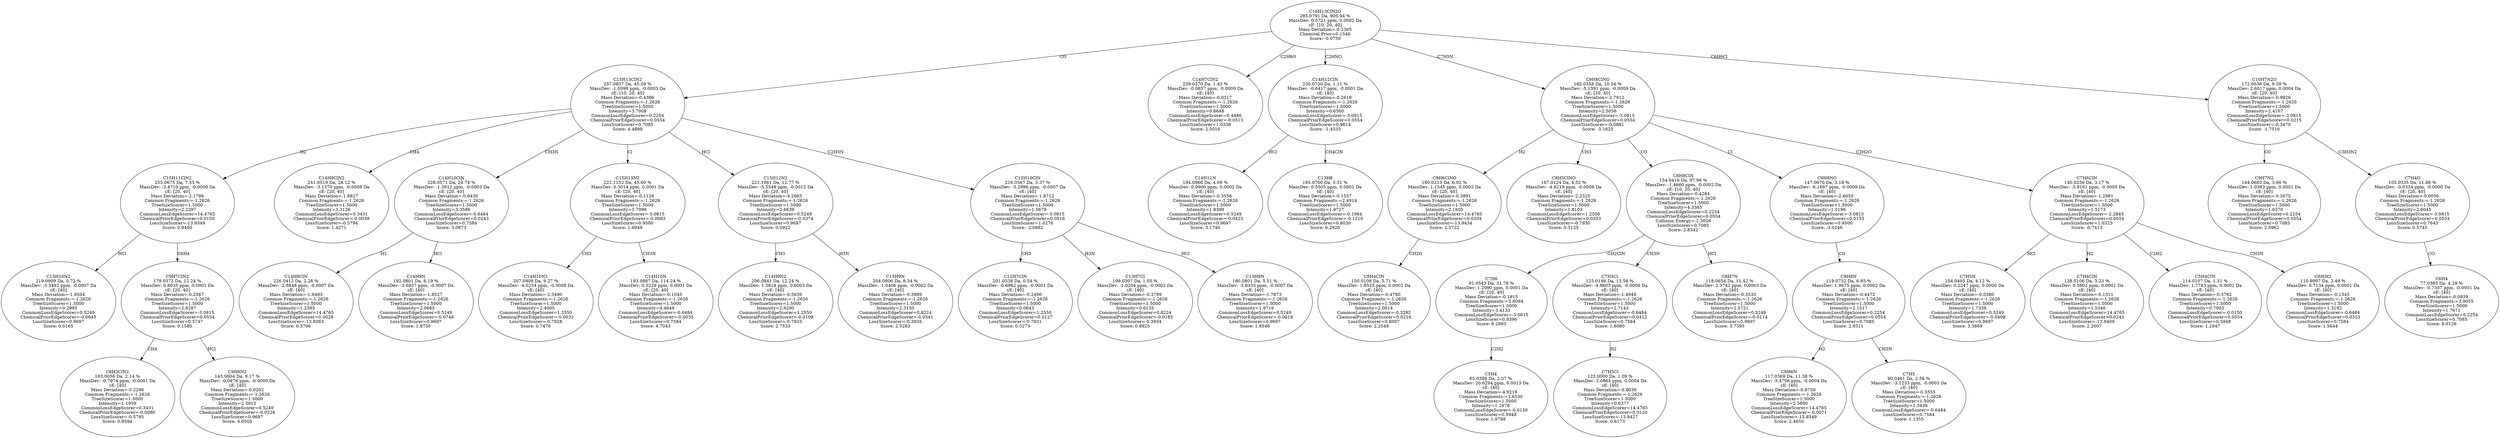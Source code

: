 strict digraph {
v1 [label="C15H10N2\n219.0909 Da, 0.72 %\nMassDev: -3.3492 ppm, -0.0007 Da\ncE: [40]\nMass Deviation=-1.9504\nCommon Fragments:=-1.2626\nTreeSizeScorer=1.5000\nIntensity=0.2995\nCommonLossEdgeScorer=0.5249\nChemicalPriorEdgeScorer=-0.0645\nLossSizeScorer=0.9697\nScore: 0.0165"];
v2 [label="C8H3ClN2\n163.0056 Da, 2.14 %\nMassDev: -0.7974 ppm, -0.0001 Da\ncE: [40]\nMass Deviation=-0.2296\nCommon Fragments:=-1.2626\nTreeSizeScorer=1.5000\nIntensity=1.1959\nCommonLossEdgeScorer=0.3431\nChemicalPriorEdgeScorer=-0.0080\nLossSizeScorer=-0.5795\nScore: 0.9594"];
v3 [label="C9H6N2\n143.0604 Da, 9.17 %\nMassDev: -0.0876 ppm, -0.0000 Da\ncE: [40]\nMass Deviation=-0.0202\nCommon Fragments:=-1.2626\nTreeSizeScorer=1.5000\nIntensity=2.3915\nCommonLossEdgeScorer=0.5249\nChemicalPriorEdgeScorer=-0.0528\nLossSizeScorer=0.9697\nScore: 4.0505"];
v4 [label="C9H7ClN2\n179.0372 Da, 12.24 %\nMassDev: 0.8035 ppm, 0.0001 Da\ncE: [20, 40]\nMass Deviation=-0.2567\nCommon Fragments:=-1.2626\nTreeSizeScorer=1.5000\nIntensity=2.6287\nCommonLossEdgeScorer=-3.0815\nChemicalPriorEdgeScorer=0.0554\nLossSizeScorer=0.5747\nScore: 0.1580"];
v5 [label="C15H11ClN2\n255.0675 Da, 7.53 %\nMassDev: -3.4710 ppm, -0.0009 Da\ncE: [20, 40]\nMass Deviation=-2.1786\nCommon Fragments:=-1.2626\nTreeSizeScorer=1.5000\nIntensity=2.2297\nCommonLossEdgeScorer=14.4765\nChemicalPriorEdgeScorer=0.0150\nLossSizeScorer=-13.9349\nScore: 0.8450"];
v6 [label="C14H9ClN2\n241.0519 Da, 28.12 %\nMassDev: -3.1370 ppm, -0.0008 Da\ncE: [20, 40]\nMass Deviation=-1.8827\nCommon Fragments:=-1.2626\nTreeSizeScorer=1.5000\nIntensity=3.3126\nCommonLossEdgeScorer=0.3431\nChemicalPriorEdgeScorer=-0.0039\nLossSizeScorer=-0.5794\nScore: 1.4271"];
v7 [label="C14H8ClN\n226.0412 Da, 2.26 %\nMassDev: -2.8848 ppm, -0.0007 Da\ncE: [40]\nMass Deviation=-1.6493\nCommon Fragments:=-1.2626\nTreeSizeScorer=1.5000\nIntensity=1.2395\nCommonLossEdgeScorer=14.4765\nChemicalPriorEdgeScorer=0.0028\nLossSizeScorer=-13.9363\nScore: 0.3706"];
v8 [label="C14H9N\n192.0801 Da, 6.19 %\nMassDev: -3.6857 ppm, -0.0007 Da\ncE: [40]\nMass Deviation=-1.8527\nCommon Fragments:=-1.2626\nTreeSizeScorer=1.5000\nIntensity=2.0685\nCommonLossEdgeScorer=0.5249\nChemicalPriorEdgeScorer=-0.0748\nLossSizeScorer=0.9697\nScore: 1.8730"];
v9 [label="C14H10ClN\n228.0571 Da, 29.74 %\nMassDev: -1.3912 ppm, -0.0003 Da\ncE: [20, 40]\nMass Deviation=-0.6430\nCommon Fragments:=-1.2626\nTreeSizeScorer=1.5000\nIntensity=3.3586\nCommonLossEdgeScorer=-0.6484\nChemicalPriorEdgeScorer=0.0243\nLossSizeScorer=0.7584\nScore: 3.0873"];
v10 [label="C14H10N2\n207.0908 Da, 9.27 %\nMassDev: -4.0254 ppm, -0.0008 Da\ncE: [40]\nMass Deviation=-2.3490\nCommon Fragments:=-1.2626\nTreeSizeScorer=1.5000\nIntensity=2.4005\nCommonLossEdgeScorer=1.2550\nChemicalPriorEdgeScorer=-0.0032\nLossSizeScorer=-0.7928\nScore: 0.7479"];
v11 [label="C14H10N\n193.0887 Da, 114.24 %\nMassDev: 0.3229 ppm, 0.0001 Da\ncE: [20, 40]\nMass Deviation=-0.1045\nCommon Fragments:=-1.2626\nTreeSizeScorer=1.5000\nIntensity=4.4649\nCommonLossEdgeScorer=-0.6484\nChemicalPriorEdgeScorer=-0.0035\nLossSizeScorer=0.7584\nScore: 4.7043"];
v12 [label="C15H13N2\n222.1152 Da, 45.60 %\nMassDev: 0.3014 ppm, 0.0001 Da\ncE: [20, 40]\nMass Deviation=-0.1126\nCommon Fragments:=-1.2626\nTreeSizeScorer=1.5000\nIntensity=3.7099\nCommonLossEdgeScorer=-3.0815\nChemicalPriorEdgeScorer=-0.0083\nLossSizeScorer=0.9500\nScore: 1.6949"];
v13 [label="C14H9N2\n206.0841 Da, 12.24 %\nMassDev: 1.3818 ppm, 0.0003 Da\ncE: [40]\nMass Deviation=-0.5639\nCommon Fragments:=-1.2626\nTreeSizeScorer=1.5000\nIntensity=2.6290\nCommonLossEdgeScorer=1.2550\nChemicalPriorEdgeScorer=-0.0108\nLossSizeScorer=-0.7933\nScore: 2.7533"];
v14 [label="C15H9N\n204.0806 Da, 8.34 %\nMassDev: -1.0406 ppm, -0.0002 Da\ncE: [40]\nMass Deviation=-0.3989\nCommon Fragments:=-1.2626\nTreeSizeScorer=1.5000\nIntensity=2.3130\nCommonLossEdgeScorer=0.8224\nChemicalPriorEdgeScorer=-0.0541\nLossSizeScorer=-0.3935\nScore: 2.5263"];
v15 [label="C15H12N2\n221.1061 Da, 12.77 %\nMassDev: -5.5548 ppm, -0.0012 Da\ncE: [20, 40]\nMass Deviation=-4.2663\nCommon Fragments:=-1.2626\nTreeSizeScorer=1.5000\nIntensity=2.6639\nCommonLossEdgeScorer=0.5249\nChemicalPriorEdgeScorer=-0.0374\nLossSizeScorer=0.9697\nScore: 0.0922"];
v16 [label="C12H7ClN\n201.0338 Da, 0.54 %\nMassDev: -0.6962 ppm, -0.0001 Da\ncE: [40]\nMass Deviation=-0.2490\nCommon Fragments:=-1.2626\nTreeSizeScorer=1.5000\nIntensity=0.0643\nCommonLossEdgeScorer=1.2550\nChemicalPriorEdgeScorer=0.0127\nLossSizeScorer=-0.7931\nScore: 0.5273"];
v17 [label="C13H7Cl\n199.0307 Da, 1.05 %\nMassDev: -1.0204 ppm, -0.0002 Da\ncE: [40]\nMass Deviation=-0.3789\nCommon Fragments:=-1.2626\nTreeSizeScorer=1.5000\nIntensity=0.6135\nCommonLossEdgeScorer=0.8224\nChemicalPriorEdgeScorer=-0.0185\nLossSizeScorer=-0.3934\nScore: 0.8825"];
v18 [label="C13H9N\n180.0801 Da, 5.51 %\nMassDev: -3.8333 ppm, -0.0007 Da\ncE: [40]\nMass Deviation=-1.7873\nCommon Fragments:=-1.2626\nTreeSizeScorer=1.5000\nIntensity=1.9719\nCommonLossEdgeScorer=0.5249\nChemicalPriorEdgeScorer=-0.0619\nLossSizeScorer=0.9697\nScore: 1.8546"];
v19 [label="C13H10ClN\n216.0567 Da, 3.37 %\nMassDev: -3.2996 ppm, -0.0007 Da\ncE: [40]\nMass Deviation=-1.8712\nCommon Fragments:=-1.2626\nTreeSizeScorer=1.5000\nIntensity=1.5679\nCommonLossEdgeScorer=-3.0815\nChemicalPriorEdgeScorer=0.0516\nLossSizeScorer=1.0276\nScore: -2.0682"];
v20 [label="C15H13ClN2\n257.0837 Da, 45.09 %\nMassDev: -1.0098 ppm, -0.0003 Da\ncE: [10, 20, 40]\nMass Deviation=-0.4386\nCommon Fragments:=-1.2626\nTreeSizeScorer=1.5000\nIntensity=3.7008\nCommonLossEdgeScorer=0.2254\nChemicalPriorEdgeScorer=0.0554\nLossSizeScorer=0.7085\nScore: 4.4889"];
v21 [label="C14H7ClN2\n239.0370 Da, 1.43 %\nMassDev: -0.0857 ppm, -0.0000 Da\ncE: [40]\nMass Deviation=-0.0317\nCommon Fragments:=-1.2626\nTreeSizeScorer=1.5000\nIntensity=0.8648\nCommonLossEdgeScorer=0.4486\nChemicalPriorEdgeScorer=-0.0513\nLossSizeScorer=1.0338\nScore: 2.5016"];
v22 [label="C14H11N\n194.0966 Da, 4.69 %\nMassDev: 0.9900 ppm, 0.0002 Da\ncE: [40]\nMass Deviation=-0.3556\nCommon Fragments:=-1.2626\nTreeSizeScorer=1.5000\nIntensity=1.8399\nCommonLossEdgeScorer=0.5249\nChemicalPriorEdgeScorer=-0.0423\nLossSizeScorer=0.9697\nScore: 3.1740"];
v23 [label="C13H8\n165.0700 Da, 5.51 %\nMassDev: 0.5505 ppm, 0.0001 Da\ncE: [40]\nMass Deviation=-0.1557\nCommon Fragments:=2.4914\nTreeSizeScorer=1.5000\nIntensity=1.9727\nCommonLossEdgeScorer=-0.1984\nChemicalPriorEdgeScorer=-0.1210\nLossSizeScorer=0.8030\nScore: 6.2920"];
v24 [label="C14H12ClN\n230.0730 Da, 1.11 %\nMassDev: -0.6417 ppm, -0.0001 Da\ncE: [40]\nMass Deviation=-0.2619\nCommon Fragments:=-1.2626\nTreeSizeScorer=1.5000\nIntensity=0.6560\nCommonLossEdgeScorer=-3.0815\nChemicalPriorEdgeScorer=0.0554\nLossSizeScorer=0.9614\nScore: -1.4333"];
v25 [label="C8H4ClN\n150.0108 Da, 5.71 %\nMassDev: 1.6525 ppm, 0.0002 Da\ncE: [40]\nMass Deviation=-0.4780\nCommon Fragments:=-1.2626\nTreeSizeScorer=1.5000\nIntensity=2.0014\nCommonLossEdgeScorer=-0.3282\nChemicalPriorEdgeScorer=0.0216\nLossSizeScorer=0.8007\nScore: 2.2549"];
v26 [label="C9H6ClNO\n180.0213 Da, 6.92 %\nMassDev: 1.1545 ppm, 0.0002 Da\ncE: [20, 40]\nMass Deviation=-0.3891\nCommon Fragments:=-1.2626\nTreeSizeScorer=1.5000\nIntensity=2.1605\nCommonLossEdgeScorer=14.4765\nChemicalPriorEdgeScorer=0.0304\nLossSizeScorer=-13.9434\nScore: 2.5722"];
v27 [label="C8H5ClNO\n167.0124 Da, 4.52 %\nMassDev: -4.8219 ppm, -0.0008 Da\ncE: [40]\nMass Deviation=-2.2325\nCommon Fragments:=-1.2626\nTreeSizeScorer=1.5000\nIntensity=1.8103\nCommonLossEdgeScorer=1.2550\nChemicalPriorEdgeScorer=0.0353\nLossSizeScorer=-0.7930\nScore: 0.3125"];
v28 [label="C5H4\n65.0399 Da, 2.07 %\nMassDev: 20.6294 ppm, 0.0013 Da\ncE: [40]\nMass Deviation=-4.9218\nCommon Fragments:=3.6530\nTreeSizeScorer=1.5000\nIntensity=1.1678\nCommonLossEdgeScorer=-0.0150\nLossSizeScorer=0.5948\nScore: 1.9788"];
v29 [label="C7H6\n91.0543 Da, 31.78 %\nMassDev: 1.2090 ppm, 0.0001 Da\ncE: [20, 40]\nMass Deviation=-0.1915\nCommon Fragments:=3.8094\nTreeSizeScorer=1.5000\nIntensity=3.4133\nCommonLossEdgeScorer=-3.0815\nLossSizeScorer=0.8396\nScore: 6.2893"];
v30 [label="C7H3Cl\n123.0000 Da, 1.09 %\nMassDev: 3.0864 ppm, 0.0004 Da\ncE: [40]\nMass Deviation=-0.8036\nCommon Fragments:=-1.2626\nTreeSizeScorer=1.5000\nIntensity=0.6377\nCommonLossEdgeScorer=14.4765\nChemicalPriorEdgeScorer=0.0120\nLossSizeScorer=-13.9427\nScore: 0.6173"];
v31 [label="C7H5Cl\n125.0146 Da, 13.58 %\nMassDev: -4.8603 ppm, -0.0006 Da\ncE: [40]\nMass Deviation=-1.4949\nCommon Fragments:=-1.2626\nTreeSizeScorer=1.5000\nIntensity=2.7143\nCommonLossEdgeScorer=-0.6484\nChemicalPriorEdgeScorer=0.0412\nLossSizeScorer=0.7584\nScore: 1.6080"];
v32 [label="C8H7N\n118.0654 Da, 11.42 %\nMassDev: 2.3742 ppm, 0.0003 Da\ncE: [40]\nMass Deviation=-0.5533\nCommon Fragments:=-1.2626\nTreeSizeScorer=1.5000\nIntensity=2.5721\nCommonLossEdgeScorer=0.5249\nChemicalPriorEdgeScorer=-0.0114\nLossSizeScorer=0.9697\nScore: 3.7393"];
v33 [label="C8H8ClN\n154.0416 Da, 97.96 %\nMassDev: -1.4660 ppm, -0.0002 Da\ncE: [10, 20, 40]\nMass Deviation=-0.4284\nCommon Fragments:=-1.2626\nTreeSizeScorer=1.5000\nIntensity=4.3385\nCommonLossEdgeScorer=0.2254\nChemicalPriorEdgeScorer=0.0554\nCollision Energy=-2.3026\nLossSizeScorer=0.7085\nScore: 2.8342"];
v34 [label="C8H6N\n117.0569 Da, 11.38 %\nMassDev: -3.4706 ppm, -0.0004 Da\ncE: [40]\nMass Deviation=-0.8759\nCommon Fragments:=-1.2626\nTreeSizeScorer=1.5000\nIntensity=2.5690\nCommonLossEdgeScorer=14.4765\nChemicalPriorEdgeScorer=-0.0071\nLossSizeScorer=-13.9349\nScore: 2.4650"];
v35 [label="C7H5\n90.0461 Da, 2.56 %\nMassDev: -3.1233 ppm, -0.0003 Da\ncE: [40]\nMass Deviation=-0.5555\nCommon Fragments:=-1.2626\nTreeSizeScorer=1.5000\nIntensity=1.3436\nCommonLossEdgeScorer=-0.6484\nLossSizeScorer=0.7584\nScore: 1.1355"];
v36 [label="C8H8N\n119.0732 Da, 6.85 %\nMassDev: 1.9675 ppm, 0.0002 Da\ncE: [40]\nMass Deviation=-0.4472\nCommon Fragments:=-1.2626\nTreeSizeScorer=1.5000\nIntensity=2.1517\nCommonLossEdgeScorer=0.2254\nChemicalPriorEdgeScorer=0.0554\nLossSizeScorer=0.7085\nScore: 2.9311"];
v37 [label="C9H8NO\n147.0670 Da, 3.18 %\nMassDev: -6.1697 ppm, -0.0009 Da\ncE: [40]\nMass Deviation=-2.6655\nCommon Fragments:=-1.2626\nTreeSizeScorer=1.5000\nIntensity=1.5196\nCommonLossEdgeScorer=-3.0815\nChemicalPriorEdgeScorer=0.0153\nLossSizeScorer=0.9500\nScore: -3.0246"];
v38 [label="C7H5N\n104.0495 Da, 4.12 %\nMassDev: 0.2247 ppm, 0.0000 Da\ncE: [40]\nMass Deviation=-0.0380\nCommon Fragments:=-1.2626\nTreeSizeScorer=1.5000\nIntensity=1.7338\nCommonLossEdgeScorer=0.5249\nChemicalPriorEdgeScorer=-0.0408\nLossSizeScorer=0.9697\nScore: 3.3869"];
v39 [label="C7H4ClN\n138.0106 Da, 3.23 %\nMassDev: 0.5602 ppm, 0.0001 Da\ncE: [40]\nMass Deviation=-0.1311\nCommon Fragments:=-1.2626\nTreeSizeScorer=1.5000\nIntensity=1.5346\nCommonLossEdgeScorer=14.4765\nChemicalPriorEdgeScorer=0.0243\nLossSizeScorer=-13.9409\nScore: 2.2007"];
v40 [label="C5H4ClN\n114.0107 Da, 1.31 %\nMassDev: 1.7783 ppm, 0.0002 Da\ncE: [40]\nMass Deviation=-0.3782\nCommon Fragments:=-1.2626\nTreeSizeScorer=1.5000\nIntensity=0.7903\nCommonLossEdgeScorer=-0.0150\nChemicalPriorEdgeScorer=0.0554\nLossSizeScorer=0.5948\nScore: 1.2847"];
v41 [label="C6H3Cl\n110.9997 Da, 2.49 %\nMassDev: 0.7134 ppm, 0.0001 Da\ncE: [40]\nMass Deviation=-0.1345\nCommon Fragments:=-1.2626\nTreeSizeScorer=1.5000\nIntensity=1.3192\nCommonLossEdgeScorer=-0.6484\nChemicalPriorEdgeScorer=0.0323\nLossSizeScorer=0.7584\nScore: 1.5644"];
v42 [label="C7H6ClN\n140.0256 Da, 3.17 %\nMassDev: -3.9161 ppm, -0.0005 Da\ncE: [40]\nMass Deviation=-1.2991\nCommon Fragments:=-1.2626\nTreeSizeScorer=1.5000\nIntensity=1.5173\nCommonLossEdgeScorer=-2.2845\nChemicalPriorEdgeScorer=0.0554\nLossSizeScorer=1.0323\nScore: -0.7413"];
v43 [label="C9H8ClNO\n182.0358 Da, 10.54 %\nMassDev: -5.1391 ppm, -0.0009 Da\ncE: [20, 40]\nMass Deviation=-2.7912\nCommon Fragments:=-1.2626\nTreeSizeScorer=1.5000\nIntensity=2.5056\nCommonLossEdgeScorer=-3.0815\nChemicalPriorEdgeScorer=0.0554\nLossSizeScorer=-0.0881\nScore: -3.1625"];
v44 [label="C9H7N2\n144.0683 Da, 3.66 %\nMassDev: 1.0363 ppm, 0.0001 Da\ncE: [40]\nMass Deviation=-0.2675\nCommon Fragments:=-1.2626\nTreeSizeScorer=1.5000\nIntensity=1.6370\nCommonLossEdgeScorer=0.2254\nChemicalPriorEdgeScorer=0.0554\nLossSizeScorer=0.7085\nScore: 2.5962"];
v45 [label="C6H4\n77.0385 Da, 4.29 %\nMassDev: -0.7307 ppm, -0.0001 Da\ncE: [40]\nMass Deviation=-0.0939\nCommon Fragments:=3.9055\nTreeSizeScorer=1.5000\nIntensity=1.7671\nCommonLossEdgeScorer=0.2254\nLossSizeScorer=0.7085\nScore: 8.0126"];
v46 [label="C7H4O\n105.0335 Da, 11.88 %\nMassDev: -0.0334 ppm, -0.0000 Da\ncE: [20, 40]\nMass Deviation=-0.0056\nCommon Fragments:=-1.2626\nTreeSizeScorer=1.5000\nIntensity=2.6045\nCommonLossEdgeScorer=-3.0815\nChemicalPriorEdgeScorer=0.0554\nLossSizeScorer=0.7643\nScore: 0.5745"];
v47 [label="C10H7N2O\n172.0636 Da, 9.39 %\nMassDev: 2.6017 ppm, 0.0004 Da\ncE: [20, 40]\nMass Deviation=-0.9926\nCommon Fragments:=-1.2626\nTreeSizeScorer=1.5000\nIntensity=2.4107\nCommonLossEdgeScorer=-3.0815\nChemicalPriorEdgeScorer=0.0215\nLossSizeScorer=-0.3470\nScore: -1.7516"];
v48 [label="C16H13ClN2O\n285.0791 Da, 905.94 %\nMassDev: 0.5721 ppm, 0.0002 Da\ncE: [10, 20, 40]\nMass Deviation=-0.2305\nChemical Prior=0.1546\nScore: -0.0759"];
v5 -> v1 [label="HCl"];
v4 -> v2 [label="CH4"];
v4 -> v3 [label="HCl"];
v5 -> v4 [label="C6H4"];
v20 -> v5 [label="H2"];
v20 -> v6 [label="CH4"];
v9 -> v7 [label="H2"];
v9 -> v8 [label="HCl"];
v20 -> v9 [label="CH3N"];
v12 -> v10 [label="CH3"];
v12 -> v11 [label="CH3N"];
v20 -> v12 [label="Cl"];
v15 -> v13 [label="CH3"];
v15 -> v14 [label="H3N"];
v20 -> v15 [label="HCl"];
v19 -> v16 [label="CH3"];
v19 -> v17 [label="H3N"];
v19 -> v18 [label="HCl"];
v20 -> v19 [label="C2H3N"];
v48 -> v20 [label="CO"];
v48 -> v21 [label="C2H6O"];
v24 -> v22 [label="HCl"];
v24 -> v23 [label="CH4ClN"];
v48 -> v24 [label="C2HNO"];
v26 -> v25 [label="CH2O"];
v43 -> v26 [label="H2"];
v43 -> v27 [label="CH3"];
v29 -> v28 [label="C2H2"];
v33 -> v29 [label="CH2ClN"];
v31 -> v30 [label="H2"];
v33 -> v31 [label="CH3N"];
v33 -> v32 [label="HCl"];
v43 -> v33 [label="CO"];
v36 -> v34 [label="H2"];
v36 -> v35 [label="CH3N"];
v37 -> v36 [label="CO"];
v43 -> v37 [label="Cl"];
v42 -> v38 [label="HCl"];
v42 -> v39 [label="H2"];
v42 -> v40 [label="C2H2"];
v42 -> v41 [label="CH3N"];
v43 -> v42 [label="C2H2O"];
v48 -> v43 [label="C7H5N"];
v47 -> v44 [label="CO"];
v46 -> v45 [label="CO"];
v47 -> v46 [label="C3H3N2"];
v48 -> v47 [label="C6H6Cl"];
}